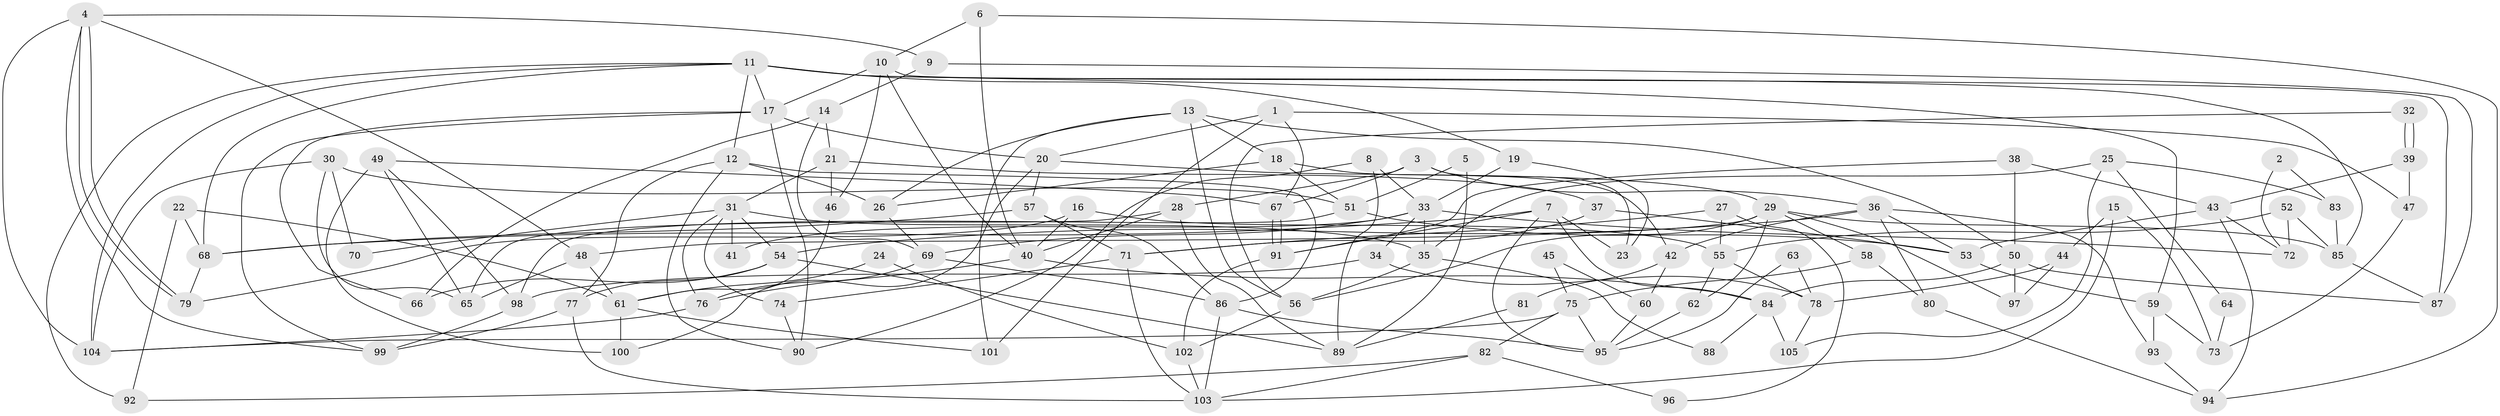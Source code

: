 // Generated by graph-tools (version 1.1) at 2025/26/03/09/25 03:26:18]
// undirected, 105 vertices, 210 edges
graph export_dot {
graph [start="1"]
  node [color=gray90,style=filled];
  1;
  2;
  3;
  4;
  5;
  6;
  7;
  8;
  9;
  10;
  11;
  12;
  13;
  14;
  15;
  16;
  17;
  18;
  19;
  20;
  21;
  22;
  23;
  24;
  25;
  26;
  27;
  28;
  29;
  30;
  31;
  32;
  33;
  34;
  35;
  36;
  37;
  38;
  39;
  40;
  41;
  42;
  43;
  44;
  45;
  46;
  47;
  48;
  49;
  50;
  51;
  52;
  53;
  54;
  55;
  56;
  57;
  58;
  59;
  60;
  61;
  62;
  63;
  64;
  65;
  66;
  67;
  68;
  69;
  70;
  71;
  72;
  73;
  74;
  75;
  76;
  77;
  78;
  79;
  80;
  81;
  82;
  83;
  84;
  85;
  86;
  87;
  88;
  89;
  90;
  91;
  92;
  93;
  94;
  95;
  96;
  97;
  98;
  99;
  100;
  101;
  102;
  103;
  104;
  105;
  1 -- 101;
  1 -- 67;
  1 -- 20;
  1 -- 47;
  2 -- 83;
  2 -- 72;
  3 -- 36;
  3 -- 28;
  3 -- 23;
  3 -- 67;
  4 -- 48;
  4 -- 79;
  4 -- 79;
  4 -- 9;
  4 -- 99;
  4 -- 104;
  5 -- 89;
  5 -- 51;
  6 -- 40;
  6 -- 94;
  6 -- 10;
  7 -- 68;
  7 -- 91;
  7 -- 23;
  7 -- 84;
  7 -- 95;
  8 -- 33;
  8 -- 89;
  8 -- 90;
  9 -- 87;
  9 -- 14;
  10 -- 17;
  10 -- 40;
  10 -- 46;
  10 -- 87;
  11 -- 85;
  11 -- 68;
  11 -- 12;
  11 -- 17;
  11 -- 19;
  11 -- 59;
  11 -- 92;
  11 -- 104;
  12 -- 77;
  12 -- 26;
  12 -- 86;
  12 -- 90;
  13 -- 56;
  13 -- 26;
  13 -- 18;
  13 -- 50;
  13 -- 101;
  14 -- 69;
  14 -- 21;
  14 -- 66;
  15 -- 103;
  15 -- 73;
  15 -- 44;
  16 -- 55;
  16 -- 40;
  16 -- 79;
  17 -- 90;
  17 -- 20;
  17 -- 66;
  17 -- 99;
  18 -- 26;
  18 -- 42;
  18 -- 51;
  19 -- 23;
  19 -- 33;
  20 -- 29;
  20 -- 57;
  20 -- 100;
  21 -- 31;
  21 -- 37;
  21 -- 46;
  22 -- 61;
  22 -- 68;
  22 -- 92;
  24 -- 102;
  24 -- 61;
  25 -- 35;
  25 -- 105;
  25 -- 64;
  25 -- 83;
  26 -- 69;
  27 -- 71;
  27 -- 55;
  27 -- 96;
  28 -- 65;
  28 -- 40;
  28 -- 89;
  29 -- 56;
  29 -- 48;
  29 -- 58;
  29 -- 62;
  29 -- 85;
  29 -- 97;
  30 -- 65;
  30 -- 104;
  30 -- 51;
  30 -- 70;
  31 -- 76;
  31 -- 74;
  31 -- 35;
  31 -- 41;
  31 -- 54;
  31 -- 70;
  32 -- 39;
  32 -- 39;
  32 -- 56;
  33 -- 72;
  33 -- 34;
  33 -- 35;
  33 -- 41;
  33 -- 69;
  34 -- 98;
  34 -- 78;
  35 -- 56;
  35 -- 88;
  36 -- 54;
  36 -- 53;
  36 -- 42;
  36 -- 80;
  36 -- 93;
  37 -- 71;
  37 -- 53;
  38 -- 50;
  38 -- 43;
  38 -- 91;
  39 -- 43;
  39 -- 47;
  40 -- 76;
  40 -- 84;
  42 -- 60;
  42 -- 81;
  43 -- 94;
  43 -- 53;
  43 -- 72;
  44 -- 97;
  44 -- 78;
  45 -- 75;
  45 -- 60;
  46 -- 61;
  47 -- 73;
  48 -- 61;
  48 -- 65;
  49 -- 98;
  49 -- 67;
  49 -- 65;
  49 -- 100;
  50 -- 84;
  50 -- 87;
  50 -- 97;
  51 -- 53;
  51 -- 98;
  52 -- 55;
  52 -- 85;
  52 -- 72;
  53 -- 59;
  54 -- 66;
  54 -- 77;
  54 -- 89;
  55 -- 78;
  55 -- 62;
  56 -- 102;
  57 -- 86;
  57 -- 68;
  57 -- 71;
  58 -- 75;
  58 -- 80;
  59 -- 73;
  59 -- 93;
  60 -- 95;
  61 -- 100;
  61 -- 101;
  62 -- 95;
  63 -- 78;
  63 -- 95;
  64 -- 73;
  67 -- 91;
  67 -- 91;
  68 -- 79;
  69 -- 86;
  69 -- 76;
  71 -- 103;
  71 -- 74;
  74 -- 90;
  75 -- 82;
  75 -- 104;
  75 -- 95;
  76 -- 104;
  77 -- 99;
  77 -- 103;
  78 -- 105;
  80 -- 94;
  81 -- 89;
  82 -- 103;
  82 -- 92;
  82 -- 96;
  83 -- 85;
  84 -- 88;
  84 -- 105;
  85 -- 87;
  86 -- 95;
  86 -- 103;
  91 -- 102;
  93 -- 94;
  98 -- 99;
  102 -- 103;
}
